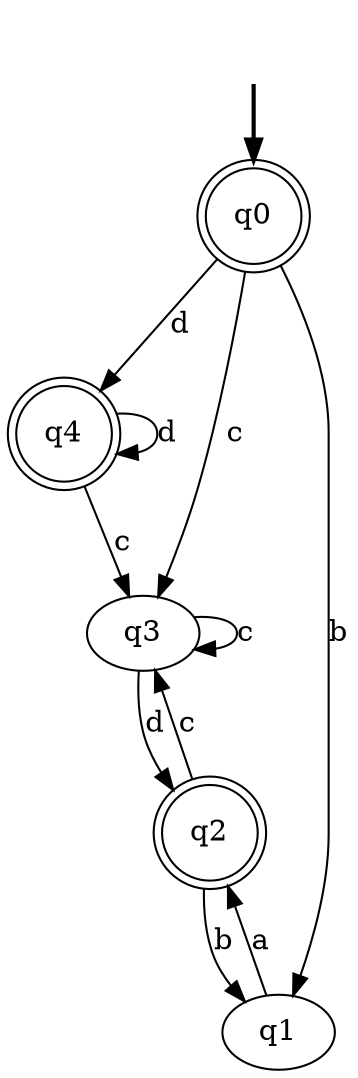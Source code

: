 digraph {
	fake [style=invisible]
	q0 [root=true shape=doublecircle]
	q2 [shape=doublecircle]
	q4 [shape=doublecircle]
	q3
	q1
	fake -> q0 [style=bold]
	q0 -> q1 [label=b]
	q1 -> q2 [label=a]
	q2 -> q1 [label=b]
	q4 -> q4 [label=d]
	q0 -> q4 [label=d]
	q4 -> q3 [label=c]
	q3 -> q2 [label=d]
	q0 -> q3 [label=c]
	q3 -> q3 [label=c]
	q2 -> q3 [label=c]
}
